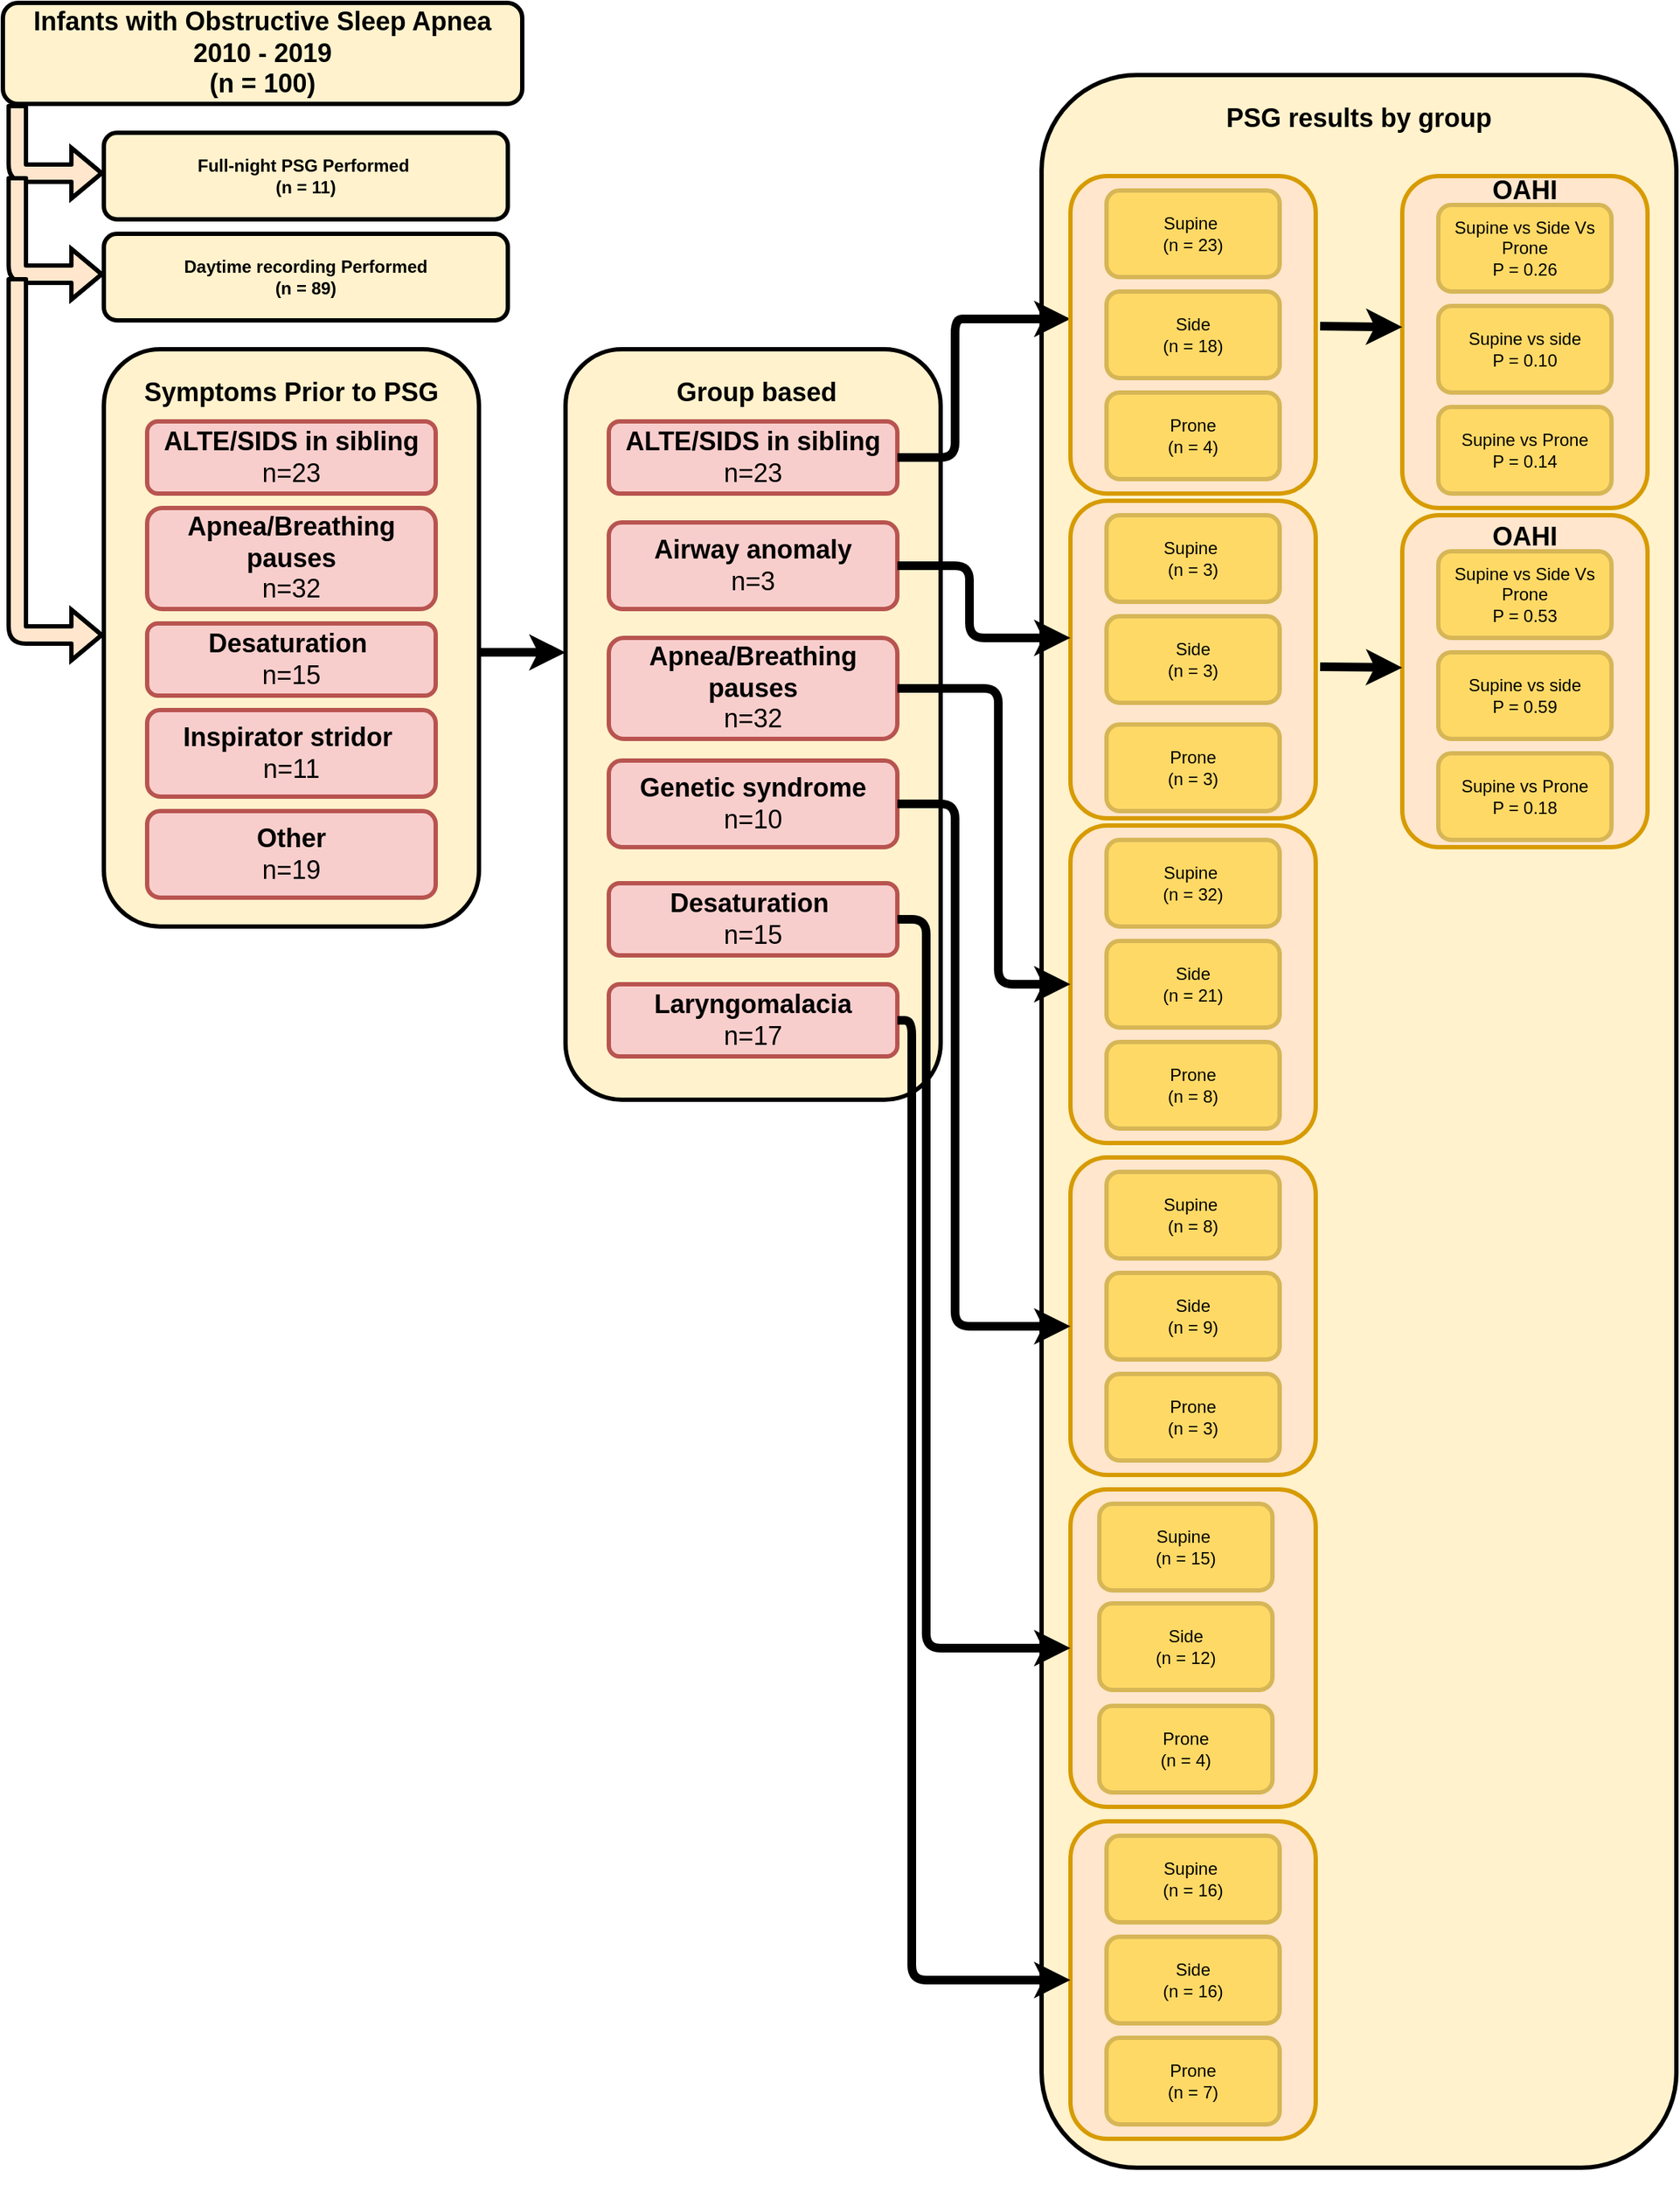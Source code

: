 <mxfile version="13.10.8" type="github">
  <diagram id="P3dRrMUD8iR9ziaAYctq" name="Page-1">
    <mxGraphModel dx="830" dy="1731" grid="1" gridSize="10" guides="1" tooltips="1" connect="1" arrows="1" fold="1" page="1" pageScale="1" pageWidth="827" pageHeight="1169" math="0" shadow="0">
      <root>
        <mxCell id="0" />
        <mxCell id="1" parent="0" />
        <mxCell id="TaZjJYPMMR-Vclr0dtE8-1" value="&lt;b style=&quot;font-size: 18px&quot;&gt;Infants with Obstructive Sleep Apnea&lt;br&gt;2010 - 2019&lt;br&gt;(n = 100)&lt;/b&gt;" style="rounded=1;whiteSpace=wrap;html=1;fillColor=#fff2cc;strokeWidth=3;" parent="1" vertex="1">
          <mxGeometry x="30" width="360" height="70" as="geometry" />
        </mxCell>
        <mxCell id="TaZjJYPMMR-Vclr0dtE8-3" value="" style="rounded=1;whiteSpace=wrap;html=1;fillColor=#fff2cc;strokeWidth=3;" parent="1" vertex="1">
          <mxGeometry x="100" y="240" width="260" height="400" as="geometry" />
        </mxCell>
        <mxCell id="TaZjJYPMMR-Vclr0dtE8-4" value="&lt;font size=&quot;4&quot;&gt;&lt;b&gt;Desaturation&amp;nbsp;&lt;/b&gt;&lt;br&gt;n=15&lt;br&gt;&lt;/font&gt;" style="rounded=1;whiteSpace=wrap;html=1;fillColor=#f8cecc;strokeWidth=3;strokeColor=#b85450;" parent="1" vertex="1">
          <mxGeometry x="130" y="430" width="200" height="50" as="geometry" />
        </mxCell>
        <mxCell id="TaZjJYPMMR-Vclr0dtE8-5" value="&lt;font size=&quot;4&quot;&gt;&lt;b&gt;Apnea/Breathing pauses&lt;/b&gt;&lt;br&gt;n=32&lt;br&gt;&lt;/font&gt;" style="rounded=1;whiteSpace=wrap;html=1;fillColor=#f8cecc;strokeWidth=3;strokeColor=#b85450;" parent="1" vertex="1">
          <mxGeometry x="130" y="350" width="200" height="70" as="geometry" />
        </mxCell>
        <mxCell id="TaZjJYPMMR-Vclr0dtE8-6" value="&lt;font size=&quot;4&quot;&gt;&lt;b&gt;Inspirator stridor&amp;nbsp;&lt;/b&gt;&lt;br&gt;n=11&lt;br&gt;&lt;/font&gt;" style="rounded=1;whiteSpace=wrap;html=1;fillColor=#f8cecc;strokeWidth=3;strokeColor=#b85450;" parent="1" vertex="1">
          <mxGeometry x="130" y="490" width="200" height="60" as="geometry" />
        </mxCell>
        <mxCell id="TaZjJYPMMR-Vclr0dtE8-7" value="&lt;font size=&quot;4&quot;&gt;&lt;b&gt;Other&lt;/b&gt;&lt;br&gt;n=19&lt;br&gt;&lt;/font&gt;" style="rounded=1;whiteSpace=wrap;html=1;fillColor=#f8cecc;strokeWidth=3;strokeColor=#b85450;" parent="1" vertex="1">
          <mxGeometry x="130" y="560" width="200" height="60" as="geometry" />
        </mxCell>
        <mxCell id="TaZjJYPMMR-Vclr0dtE8-9" value="&lt;b&gt;&lt;font style=&quot;font-size: 18px&quot;&gt;Symptoms Prior to PSG&lt;/font&gt;&lt;/b&gt;" style="text;html=1;strokeColor=none;fillColor=none;align=center;verticalAlign=middle;whiteSpace=wrap;rounded=0;" parent="1" vertex="1">
          <mxGeometry x="120" y="260" width="220" height="20" as="geometry" />
        </mxCell>
        <mxCell id="TaZjJYPMMR-Vclr0dtE8-10" value="&lt;font size=&quot;4&quot;&gt;&lt;b&gt;ALTE/SIDS in sibling&lt;/b&gt;&lt;br&gt;n=23&lt;br&gt;&lt;/font&gt;" style="rounded=1;whiteSpace=wrap;html=1;fillColor=#f8cecc;strokeWidth=3;strokeColor=#b85450;" parent="1" vertex="1">
          <mxGeometry x="130" y="290" width="200" height="50" as="geometry" />
        </mxCell>
        <mxCell id="TaZjJYPMMR-Vclr0dtE8-11" value="&lt;b&gt;Full-night PSG Performed&amp;nbsp;&lt;br&gt;(n = 11)&lt;/b&gt;" style="rounded=1;whiteSpace=wrap;html=1;fillColor=#fff2cc;strokeWidth=3;" parent="1" vertex="1">
          <mxGeometry x="100" y="90" width="280" height="60" as="geometry" />
        </mxCell>
        <mxCell id="TaZjJYPMMR-Vclr0dtE8-12" value="&lt;b&gt;Daytime recording Performed&lt;br&gt;(n = 89)&lt;/b&gt;" style="rounded=1;whiteSpace=wrap;html=1;fillColor=#fff2cc;strokeWidth=3;" parent="1" vertex="1">
          <mxGeometry x="100" y="160" width="280" height="60" as="geometry" />
        </mxCell>
        <mxCell id="t6mQ1Av1CQqwXLvDppnQ-1" value="" style="shape=flexArrow;endArrow=classic;html=1;fillColor=#ffe6cc;strokeWidth=3;" parent="1" edge="1">
          <mxGeometry width="50" height="50" relative="1" as="geometry">
            <mxPoint x="40" y="70" as="sourcePoint" />
            <mxPoint x="100" y="118" as="targetPoint" />
            <Array as="points">
              <mxPoint x="40" y="118" />
            </Array>
          </mxGeometry>
        </mxCell>
        <mxCell id="t6mQ1Av1CQqwXLvDppnQ-4" value="" style="shape=flexArrow;endArrow=classic;html=1;fillColor=#ffe6cc;strokeWidth=3;" parent="1" edge="1">
          <mxGeometry width="50" height="50" relative="1" as="geometry">
            <mxPoint x="40" y="120" as="sourcePoint" />
            <mxPoint x="100" y="188" as="targetPoint" />
            <Array as="points">
              <mxPoint x="40" y="188" />
            </Array>
          </mxGeometry>
        </mxCell>
        <mxCell id="WtVZW4URrRJd1sjvjsBa-1" value="" style="shape=flexArrow;endArrow=classic;html=1;fillColor=#ffe6cc;strokeWidth=3;" edge="1" parent="1">
          <mxGeometry width="50" height="50" relative="1" as="geometry">
            <mxPoint x="40" y="190" as="sourcePoint" />
            <mxPoint x="100" y="438" as="targetPoint" />
            <Array as="points">
              <mxPoint x="40" y="438" />
            </Array>
          </mxGeometry>
        </mxCell>
        <mxCell id="WtVZW4URrRJd1sjvjsBa-2" value="" style="rounded=1;whiteSpace=wrap;html=1;fillColor=#fff2cc;strokeWidth=3;" vertex="1" parent="1">
          <mxGeometry x="420" y="240" width="260" height="520" as="geometry" />
        </mxCell>
        <mxCell id="WtVZW4URrRJd1sjvjsBa-3" value="" style="rounded=1;whiteSpace=wrap;html=1;fillColor=#fff2cc;strokeWidth=3;" vertex="1" parent="1">
          <mxGeometry x="750" y="50" width="440" height="1450" as="geometry" />
        </mxCell>
        <mxCell id="WtVZW4URrRJd1sjvjsBa-4" value="&lt;b&gt;&lt;font style=&quot;font-size: 18px&quot;&gt;Group based&amp;nbsp;&lt;/font&gt;&lt;/b&gt;" style="text;html=1;strokeColor=none;fillColor=none;align=center;verticalAlign=middle;whiteSpace=wrap;rounded=0;" vertex="1" parent="1">
          <mxGeometry x="460" y="260" width="190" height="20" as="geometry" />
        </mxCell>
        <mxCell id="WtVZW4URrRJd1sjvjsBa-5" value="&lt;font size=&quot;4&quot;&gt;&lt;b&gt;ALTE/SIDS in sibling&lt;/b&gt;&lt;br&gt;n=23&lt;br&gt;&lt;/font&gt;" style="rounded=1;whiteSpace=wrap;html=1;fillColor=#f8cecc;strokeWidth=3;strokeColor=#b85450;" vertex="1" parent="1">
          <mxGeometry x="450" y="290" width="200" height="50" as="geometry" />
        </mxCell>
        <mxCell id="WtVZW4URrRJd1sjvjsBa-6" value="&lt;font size=&quot;4&quot;&gt;&lt;b&gt;Apnea/Breathing pauses&lt;/b&gt;&lt;br&gt;n=32&lt;br&gt;&lt;/font&gt;" style="rounded=1;whiteSpace=wrap;html=1;fillColor=#f8cecc;strokeWidth=3;strokeColor=#b85450;" vertex="1" parent="1">
          <mxGeometry x="450" y="440" width="200" height="70" as="geometry" />
        </mxCell>
        <mxCell id="WtVZW4URrRJd1sjvjsBa-7" value="&lt;font size=&quot;4&quot;&gt;&lt;b&gt;Desaturation&amp;nbsp;&lt;/b&gt;&lt;br&gt;n=15&lt;br&gt;&lt;/font&gt;" style="rounded=1;whiteSpace=wrap;html=1;fillColor=#f8cecc;strokeWidth=3;strokeColor=#b85450;" vertex="1" parent="1">
          <mxGeometry x="450" y="610" width="200" height="50" as="geometry" />
        </mxCell>
        <mxCell id="WtVZW4URrRJd1sjvjsBa-8" value="&lt;font size=&quot;4&quot;&gt;&lt;b&gt;Airway anomaly&lt;/b&gt;&lt;br&gt;n=3&lt;br&gt;&lt;/font&gt;" style="rounded=1;whiteSpace=wrap;html=1;fillColor=#f8cecc;strokeWidth=3;strokeColor=#b85450;" vertex="1" parent="1">
          <mxGeometry x="450" y="360" width="200" height="60" as="geometry" />
        </mxCell>
        <mxCell id="WtVZW4URrRJd1sjvjsBa-9" value="&lt;font size=&quot;4&quot;&gt;&lt;b&gt;Genetic syndrome&lt;/b&gt;&lt;br&gt;n=10&lt;br&gt;&lt;/font&gt;" style="rounded=1;whiteSpace=wrap;html=1;fillColor=#f8cecc;strokeWidth=3;strokeColor=#b85450;" vertex="1" parent="1">
          <mxGeometry x="450" y="525" width="200" height="60" as="geometry" />
        </mxCell>
        <mxCell id="WtVZW4URrRJd1sjvjsBa-10" value="&lt;font size=&quot;4&quot;&gt;&lt;b&gt;Laryngomalacia&lt;/b&gt;&lt;br&gt;n=17&lt;br&gt;&lt;/font&gt;" style="rounded=1;whiteSpace=wrap;html=1;fillColor=#f8cecc;strokeWidth=3;strokeColor=#b85450;" vertex="1" parent="1">
          <mxGeometry x="450" y="680" width="200" height="50" as="geometry" />
        </mxCell>
        <mxCell id="WtVZW4URrRJd1sjvjsBa-12" value="" style="endArrow=classic;html=1;entryX=0;entryY=0.404;entryDx=0;entryDy=0;entryPerimeter=0;strokeWidth=6;" edge="1" parent="1" target="WtVZW4URrRJd1sjvjsBa-2">
          <mxGeometry width="50" height="50" relative="1" as="geometry">
            <mxPoint x="360" y="450" as="sourcePoint" />
            <mxPoint x="520" y="290" as="targetPoint" />
            <Array as="points">
              <mxPoint x="360" y="450" />
            </Array>
          </mxGeometry>
        </mxCell>
        <mxCell id="WtVZW4URrRJd1sjvjsBa-19" style="edgeStyle=orthogonalEdgeStyle;rounded=0;orthogonalLoop=1;jettySize=auto;html=1;exitX=0.5;exitY=1;exitDx=0;exitDy=0;strokeWidth=6;" edge="1" parent="1" source="WtVZW4URrRJd1sjvjsBa-3" target="WtVZW4URrRJd1sjvjsBa-3">
          <mxGeometry relative="1" as="geometry" />
        </mxCell>
        <mxCell id="WtVZW4URrRJd1sjvjsBa-21" value="" style="endArrow=classic;html=1;strokeWidth=6;exitX=1;exitY=0.5;exitDx=0;exitDy=0;entryX=0;entryY=0.45;entryDx=0;entryDy=0;entryPerimeter=0;" edge="1" parent="1" source="WtVZW4URrRJd1sjvjsBa-5" target="WtVZW4URrRJd1sjvjsBa-24">
          <mxGeometry width="50" height="50" relative="1" as="geometry">
            <mxPoint x="700" y="290" as="sourcePoint" />
            <mxPoint x="750" y="240" as="targetPoint" />
            <Array as="points">
              <mxPoint x="690" y="315" />
              <mxPoint x="690" y="219" />
              <mxPoint x="700" y="219" />
            </Array>
          </mxGeometry>
        </mxCell>
        <mxCell id="WtVZW4URrRJd1sjvjsBa-24" value="" style="rounded=1;whiteSpace=wrap;html=1;strokeColor=#d79b00;fillColor=#ffe6cc;strokeWidth=3;" vertex="1" parent="1">
          <mxGeometry x="770" y="120" width="170" height="220" as="geometry" />
        </mxCell>
        <mxCell id="WtVZW4URrRJd1sjvjsBa-25" value="Supine&amp;nbsp;&lt;br&gt;(n = 23)" style="rounded=1;whiteSpace=wrap;html=1;strokeColor=#d6b656;gradientColor=#ffd966;fillColor=#FFD966;strokeWidth=3;" vertex="1" parent="1">
          <mxGeometry x="795" y="130" width="120" height="60" as="geometry" />
        </mxCell>
        <mxCell id="WtVZW4URrRJd1sjvjsBa-26" value="Side&lt;br&gt;(n = 18)" style="rounded=1;whiteSpace=wrap;html=1;strokeColor=#d6b656;gradientColor=#ffd966;fillColor=#FFD966;strokeWidth=3;" vertex="1" parent="1">
          <mxGeometry x="795" y="200" width="120" height="60" as="geometry" />
        </mxCell>
        <mxCell id="WtVZW4URrRJd1sjvjsBa-27" value="Prone&lt;br&gt;(n = 4)" style="rounded=1;whiteSpace=wrap;html=1;gradientColor=#ffd966;fillColor=#FFD966;strokeWidth=3;strokeColor=#D6B656;" vertex="1" parent="1">
          <mxGeometry x="795" y="270" width="120" height="60" as="geometry" />
        </mxCell>
        <mxCell id="WtVZW4URrRJd1sjvjsBa-28" value="" style="rounded=1;whiteSpace=wrap;html=1;strokeColor=#d79b00;fillColor=#ffe6cc;strokeWidth=3;" vertex="1" parent="1">
          <mxGeometry x="770" y="345" width="170" height="220" as="geometry" />
        </mxCell>
        <mxCell id="WtVZW4URrRJd1sjvjsBa-29" value="" style="endArrow=classic;html=1;strokeWidth=6;exitX=1;exitY=0.5;exitDx=0;exitDy=0;" edge="1" parent="1" source="WtVZW4URrRJd1sjvjsBa-8">
          <mxGeometry width="50" height="50" relative="1" as="geometry">
            <mxPoint x="720" y="490" as="sourcePoint" />
            <mxPoint x="770" y="440" as="targetPoint" />
            <Array as="points">
              <mxPoint x="700" y="390" />
              <mxPoint x="700" y="440" />
            </Array>
          </mxGeometry>
        </mxCell>
        <mxCell id="WtVZW4URrRJd1sjvjsBa-30" value="Supine&amp;nbsp;&lt;br&gt;(n = 3)" style="rounded=1;whiteSpace=wrap;html=1;strokeColor=#d6b656;gradientColor=#ffd966;fillColor=#FFD966;strokeWidth=3;" vertex="1" parent="1">
          <mxGeometry x="795" y="355" width="120" height="60" as="geometry" />
        </mxCell>
        <mxCell id="WtVZW4URrRJd1sjvjsBa-31" value="Side&lt;br&gt;(n = 3)" style="rounded=1;whiteSpace=wrap;html=1;strokeColor=#d6b656;gradientColor=#ffd966;fillColor=#FFD966;strokeWidth=3;" vertex="1" parent="1">
          <mxGeometry x="795" y="425" width="120" height="60" as="geometry" />
        </mxCell>
        <mxCell id="WtVZW4URrRJd1sjvjsBa-32" value="Prone&lt;br&gt;(n = 3)" style="rounded=1;whiteSpace=wrap;html=1;gradientColor=#ffd966;fillColor=#FFD966;strokeWidth=3;strokeColor=#D6B656;" vertex="1" parent="1">
          <mxGeometry x="795" y="500" width="120" height="60" as="geometry" />
        </mxCell>
        <mxCell id="WtVZW4URrRJd1sjvjsBa-33" value="" style="rounded=1;whiteSpace=wrap;html=1;strokeColor=#d79b00;fillColor=#ffe6cc;strokeWidth=3;" vertex="1" parent="1">
          <mxGeometry x="770" y="570" width="170" height="220" as="geometry" />
        </mxCell>
        <mxCell id="WtVZW4URrRJd1sjvjsBa-34" value="" style="endArrow=classic;html=1;strokeWidth=6;exitX=1;exitY=0.5;exitDx=0;exitDy=0;entryX=0;entryY=0.5;entryDx=0;entryDy=0;" edge="1" parent="1" source="WtVZW4URrRJd1sjvjsBa-6" target="WtVZW4URrRJd1sjvjsBa-33">
          <mxGeometry width="50" height="50" relative="1" as="geometry">
            <mxPoint x="730" y="550" as="sourcePoint" />
            <mxPoint x="780" y="500" as="targetPoint" />
            <Array as="points">
              <mxPoint x="720" y="475" />
              <mxPoint x="720" y="680" />
            </Array>
          </mxGeometry>
        </mxCell>
        <mxCell id="WtVZW4URrRJd1sjvjsBa-35" value="&lt;b&gt;&lt;font style=&quot;font-size: 18px&quot;&gt;PSG results by group&lt;/font&gt;&lt;/b&gt;" style="text;html=1;strokeColor=none;fillColor=none;align=center;verticalAlign=middle;whiteSpace=wrap;rounded=0;" vertex="1" parent="1">
          <mxGeometry x="870" y="70" width="200" height="20" as="geometry" />
        </mxCell>
        <mxCell id="WtVZW4URrRJd1sjvjsBa-36" value="Supine&amp;nbsp;&lt;br&gt;(n = 32)" style="rounded=1;whiteSpace=wrap;html=1;strokeColor=#d6b656;gradientColor=#ffd966;fillColor=#FFD966;strokeWidth=3;" vertex="1" parent="1">
          <mxGeometry x="795" y="580" width="120" height="60" as="geometry" />
        </mxCell>
        <mxCell id="WtVZW4URrRJd1sjvjsBa-37" value="Side&lt;br&gt;(n = 21)" style="rounded=1;whiteSpace=wrap;html=1;strokeColor=#d6b656;gradientColor=#ffd966;fillColor=#FFD966;strokeWidth=3;" vertex="1" parent="1">
          <mxGeometry x="795" y="650" width="120" height="60" as="geometry" />
        </mxCell>
        <mxCell id="WtVZW4URrRJd1sjvjsBa-38" value="Prone&lt;br&gt;(n = 8)" style="rounded=1;whiteSpace=wrap;html=1;gradientColor=#ffd966;fillColor=#FFD966;strokeWidth=3;strokeColor=#D6B656;" vertex="1" parent="1">
          <mxGeometry x="795" y="720" width="120" height="60" as="geometry" />
        </mxCell>
        <mxCell id="WtVZW4URrRJd1sjvjsBa-39" value="" style="rounded=1;whiteSpace=wrap;html=1;strokeColor=#d79b00;fillColor=#ffe6cc;strokeWidth=3;" vertex="1" parent="1">
          <mxGeometry x="770" y="800" width="170" height="220" as="geometry" />
        </mxCell>
        <mxCell id="WtVZW4URrRJd1sjvjsBa-40" value="" style="endArrow=classic;html=1;strokeWidth=6;exitX=1;exitY=0.5;exitDx=0;exitDy=0;entryX=0;entryY=0.532;entryDx=0;entryDy=0;entryPerimeter=0;" edge="1" parent="1" source="WtVZW4URrRJd1sjvjsBa-9" target="WtVZW4URrRJd1sjvjsBa-39">
          <mxGeometry width="50" height="50" relative="1" as="geometry">
            <mxPoint x="680" y="800" as="sourcePoint" />
            <mxPoint x="730" y="750" as="targetPoint" />
            <Array as="points">
              <mxPoint x="690" y="555" />
              <mxPoint x="690" y="917" />
            </Array>
          </mxGeometry>
        </mxCell>
        <mxCell id="WtVZW4URrRJd1sjvjsBa-41" value="Supine&amp;nbsp;&lt;br&gt;(n = 8)" style="rounded=1;whiteSpace=wrap;html=1;strokeColor=#d6b656;gradientColor=#ffd966;fillColor=#FFD966;strokeWidth=3;" vertex="1" parent="1">
          <mxGeometry x="795" y="810" width="120" height="60" as="geometry" />
        </mxCell>
        <mxCell id="WtVZW4URrRJd1sjvjsBa-42" value="Side&lt;br&gt;(n = 9)" style="rounded=1;whiteSpace=wrap;html=1;strokeColor=#d6b656;gradientColor=#ffd966;fillColor=#FFD966;strokeWidth=3;" vertex="1" parent="1">
          <mxGeometry x="795" y="880" width="120" height="60" as="geometry" />
        </mxCell>
        <mxCell id="WtVZW4URrRJd1sjvjsBa-43" value="Prone&lt;br&gt;(n = 3)" style="rounded=1;whiteSpace=wrap;html=1;gradientColor=#ffd966;fillColor=#FFD966;strokeWidth=3;strokeColor=#D6B656;" vertex="1" parent="1">
          <mxGeometry x="795" y="950" width="120" height="60" as="geometry" />
        </mxCell>
        <mxCell id="WtVZW4URrRJd1sjvjsBa-44" value="" style="rounded=1;whiteSpace=wrap;html=1;strokeColor=#d79b00;fillColor=#ffe6cc;strokeWidth=3;" vertex="1" parent="1">
          <mxGeometry x="770" y="1030" width="170" height="220" as="geometry" />
        </mxCell>
        <mxCell id="WtVZW4URrRJd1sjvjsBa-45" value="" style="rounded=1;whiteSpace=wrap;html=1;strokeColor=#d79b00;fillColor=#ffe6cc;strokeWidth=3;" vertex="1" parent="1">
          <mxGeometry x="770" y="1260" width="170" height="220" as="geometry" />
        </mxCell>
        <mxCell id="WtVZW4URrRJd1sjvjsBa-46" value="" style="endArrow=classic;html=1;strokeWidth=6;exitX=1;exitY=0.5;exitDx=0;exitDy=0;entryX=0;entryY=0.5;entryDx=0;entryDy=0;" edge="1" parent="1" source="WtVZW4URrRJd1sjvjsBa-7" target="WtVZW4URrRJd1sjvjsBa-44">
          <mxGeometry width="50" height="50" relative="1" as="geometry">
            <mxPoint x="650" y="850" as="sourcePoint" />
            <mxPoint x="700" y="800" as="targetPoint" />
            <Array as="points">
              <mxPoint x="670" y="635" />
              <mxPoint x="670" y="1140" />
            </Array>
          </mxGeometry>
        </mxCell>
        <mxCell id="WtVZW4URrRJd1sjvjsBa-47" value="" style="endArrow=classic;html=1;strokeWidth=6;entryX=0;entryY=0.5;entryDx=0;entryDy=0;exitX=1;exitY=0.5;exitDx=0;exitDy=0;" edge="1" parent="1" source="WtVZW4URrRJd1sjvjsBa-10" target="WtVZW4URrRJd1sjvjsBa-45">
          <mxGeometry width="50" height="50" relative="1" as="geometry">
            <mxPoint x="660" y="700" as="sourcePoint" />
            <mxPoint x="620" y="1110" as="targetPoint" />
            <Array as="points">
              <mxPoint x="660" y="705" />
              <mxPoint x="660" y="1370" />
            </Array>
          </mxGeometry>
        </mxCell>
        <mxCell id="WtVZW4URrRJd1sjvjsBa-48" value="Supine&amp;nbsp;&lt;br&gt;(n = 15)" style="rounded=1;whiteSpace=wrap;html=1;strokeColor=#d6b656;gradientColor=#ffd966;fillColor=#FFD966;strokeWidth=3;" vertex="1" parent="1">
          <mxGeometry x="790" y="1040" width="120" height="60" as="geometry" />
        </mxCell>
        <mxCell id="WtVZW4URrRJd1sjvjsBa-49" value="Side&lt;br&gt;(n = 12)" style="rounded=1;whiteSpace=wrap;html=1;strokeColor=#d6b656;gradientColor=#ffd966;fillColor=#FFD966;strokeWidth=3;" vertex="1" parent="1">
          <mxGeometry x="790" y="1109" width="120" height="60" as="geometry" />
        </mxCell>
        <mxCell id="WtVZW4URrRJd1sjvjsBa-50" value="Prone&lt;br&gt;(n = 4)" style="rounded=1;whiteSpace=wrap;html=1;gradientColor=#ffd966;fillColor=#FFD966;strokeWidth=3;strokeColor=#D6B656;" vertex="1" parent="1">
          <mxGeometry x="790" y="1180" width="120" height="60" as="geometry" />
        </mxCell>
        <mxCell id="WtVZW4URrRJd1sjvjsBa-51" value="Supine&amp;nbsp;&lt;br&gt;(n = 16)" style="rounded=1;whiteSpace=wrap;html=1;strokeColor=#d6b656;gradientColor=#ffd966;fillColor=#FFD966;strokeWidth=3;" vertex="1" parent="1">
          <mxGeometry x="795" y="1270" width="120" height="60" as="geometry" />
        </mxCell>
        <mxCell id="WtVZW4URrRJd1sjvjsBa-52" value="Side&lt;br&gt;(n = 16)" style="rounded=1;whiteSpace=wrap;html=1;strokeColor=#d6b656;gradientColor=#ffd966;fillColor=#FFD966;strokeWidth=3;" vertex="1" parent="1">
          <mxGeometry x="795" y="1340" width="120" height="60" as="geometry" />
        </mxCell>
        <mxCell id="WtVZW4URrRJd1sjvjsBa-53" value="Prone&lt;br&gt;(n = 7)" style="rounded=1;whiteSpace=wrap;html=1;gradientColor=#ffd966;fillColor=#FFD966;strokeWidth=3;strokeColor=#D6B656;" vertex="1" parent="1">
          <mxGeometry x="795" y="1410" width="120" height="60" as="geometry" />
        </mxCell>
        <mxCell id="WtVZW4URrRJd1sjvjsBa-54" value="" style="rounded=1;whiteSpace=wrap;html=1;strokeColor=#d79b00;fillColor=#ffe6cc;strokeWidth=3;" vertex="1" parent="1">
          <mxGeometry x="1000" y="120" width="170" height="230" as="geometry" />
        </mxCell>
        <mxCell id="WtVZW4URrRJd1sjvjsBa-55" value="" style="endArrow=classic;html=1;strokeWidth=6;entryX=0;entryY=0.455;entryDx=0;entryDy=0;entryPerimeter=0;exitX=1.018;exitY=0.473;exitDx=0;exitDy=0;exitPerimeter=0;" edge="1" parent="1" source="WtVZW4URrRJd1sjvjsBa-24" target="WtVZW4URrRJd1sjvjsBa-54">
          <mxGeometry width="50" height="50" relative="1" as="geometry">
            <mxPoint x="940" y="220" as="sourcePoint" />
            <mxPoint x="980" y="220" as="targetPoint" />
          </mxGeometry>
        </mxCell>
        <mxCell id="WtVZW4URrRJd1sjvjsBa-56" value="&lt;font size=&quot;4&quot;&gt;&lt;b&gt;OAHI&lt;/b&gt;&lt;/font&gt;" style="text;html=1;strokeColor=none;fillColor=none;align=center;verticalAlign=middle;whiteSpace=wrap;rounded=0;" vertex="1" parent="1">
          <mxGeometry x="1065" y="120" width="40" height="20" as="geometry" />
        </mxCell>
        <mxCell id="WtVZW4URrRJd1sjvjsBa-57" value="Supine vs Side Vs Prone&lt;br&gt;P = 0.26" style="rounded=1;whiteSpace=wrap;html=1;strokeColor=#d6b656;gradientColor=#ffd966;fillColor=#FFD966;strokeWidth=3;" vertex="1" parent="1">
          <mxGeometry x="1025" y="140" width="120" height="60" as="geometry" />
        </mxCell>
        <mxCell id="WtVZW4URrRJd1sjvjsBa-58" value="Supine vs side&lt;br&gt;P = 0.10" style="rounded=1;whiteSpace=wrap;html=1;strokeColor=#d6b656;gradientColor=#ffd966;fillColor=#FFD966;strokeWidth=3;" vertex="1" parent="1">
          <mxGeometry x="1025" y="210" width="120" height="60" as="geometry" />
        </mxCell>
        <mxCell id="WtVZW4URrRJd1sjvjsBa-59" value="Supine vs Prone&lt;br&gt;P = 0.14" style="rounded=1;whiteSpace=wrap;html=1;strokeColor=#d6b656;gradientColor=#ffd966;fillColor=#FFD966;strokeWidth=3;" vertex="1" parent="1">
          <mxGeometry x="1025" y="280" width="120" height="60" as="geometry" />
        </mxCell>
        <mxCell id="WtVZW4URrRJd1sjvjsBa-61" value="" style="rounded=1;whiteSpace=wrap;html=1;strokeColor=#d79b00;fillColor=#ffe6cc;strokeWidth=3;" vertex="1" parent="1">
          <mxGeometry x="1000" y="355" width="170" height="230" as="geometry" />
        </mxCell>
        <mxCell id="WtVZW4URrRJd1sjvjsBa-62" value="" style="endArrow=classic;html=1;strokeWidth=6;entryX=0;entryY=0.455;entryDx=0;entryDy=0;entryPerimeter=0;exitX=1.018;exitY=0.473;exitDx=0;exitDy=0;exitPerimeter=0;" edge="1" parent="1">
          <mxGeometry width="50" height="50" relative="1" as="geometry">
            <mxPoint x="943.06" y="460.0" as="sourcePoint" />
            <mxPoint x="1000" y="460.59" as="targetPoint" />
            <Array as="points" />
          </mxGeometry>
        </mxCell>
        <mxCell id="WtVZW4URrRJd1sjvjsBa-63" value="&lt;font size=&quot;4&quot;&gt;&lt;b&gt;OAHI&lt;/b&gt;&lt;/font&gt;" style="text;html=1;strokeColor=none;fillColor=none;align=center;verticalAlign=middle;whiteSpace=wrap;rounded=0;" vertex="1" parent="1">
          <mxGeometry x="1065" y="360" width="40" height="20" as="geometry" />
        </mxCell>
        <mxCell id="WtVZW4URrRJd1sjvjsBa-64" value="Supine vs Side Vs Prone&lt;br&gt;P = 0.53" style="rounded=1;whiteSpace=wrap;html=1;strokeColor=#d6b656;gradientColor=#ffd966;fillColor=#FFD966;strokeWidth=3;" vertex="1" parent="1">
          <mxGeometry x="1025" y="380" width="120" height="60" as="geometry" />
        </mxCell>
        <mxCell id="WtVZW4URrRJd1sjvjsBa-65" value="Supine vs side&lt;br&gt;P = 0.59" style="rounded=1;whiteSpace=wrap;html=1;strokeColor=#d6b656;gradientColor=#ffd966;fillColor=#FFD966;strokeWidth=3;" vertex="1" parent="1">
          <mxGeometry x="1025" y="450" width="120" height="60" as="geometry" />
        </mxCell>
        <mxCell id="WtVZW4URrRJd1sjvjsBa-66" value="Supine vs Prone&lt;br&gt;P = 0.18" style="rounded=1;whiteSpace=wrap;html=1;strokeColor=#d6b656;gradientColor=#ffd966;fillColor=#FFD966;strokeWidth=3;" vertex="1" parent="1">
          <mxGeometry x="1025" y="520" width="120" height="60" as="geometry" />
        </mxCell>
      </root>
    </mxGraphModel>
  </diagram>
</mxfile>
